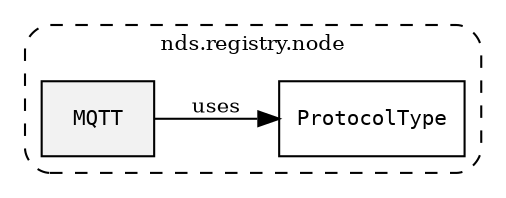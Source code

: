 /**
 * This dot file creates symbol collaboration diagram for MQTT.
 */
digraph ZSERIO
{
    node [shape=box, fontsize=10];
    rankdir="LR";
    fontsize=10;
    tooltip="MQTT collaboration diagram";

    subgraph "cluster_nds.registry.node"
    {
        style="dashed, rounded";
        label="nds.registry.node";
        tooltip="Package nds.registry.node";
        href="../../../content/packages/nds.registry.node.html#Package-nds-registry-node";
        target="_parent";

        "MQTT" [style="filled", fillcolor="#0000000D", target="_parent", label=<<font face="monospace"><table align="center" border="0" cellspacing="0" cellpadding="0"><tr><td href="../../../content/packages/nds.registry.node.html#Constant-MQTT" title="Constant defined in nds.registry.node">MQTT</td></tr></table></font>>];
        "ProtocolType" [target="_parent", label=<<font face="monospace"><table align="center" border="0" cellspacing="0" cellpadding="0"><tr><td href="../../../content/packages/nds.registry.node.html#Subtype-ProtocolType" title="Subtype defined in nds.registry.node">ProtocolType</td></tr></table></font>>];
    }

    "MQTT" -> "ProtocolType" [label="uses", fontsize=10];
}
